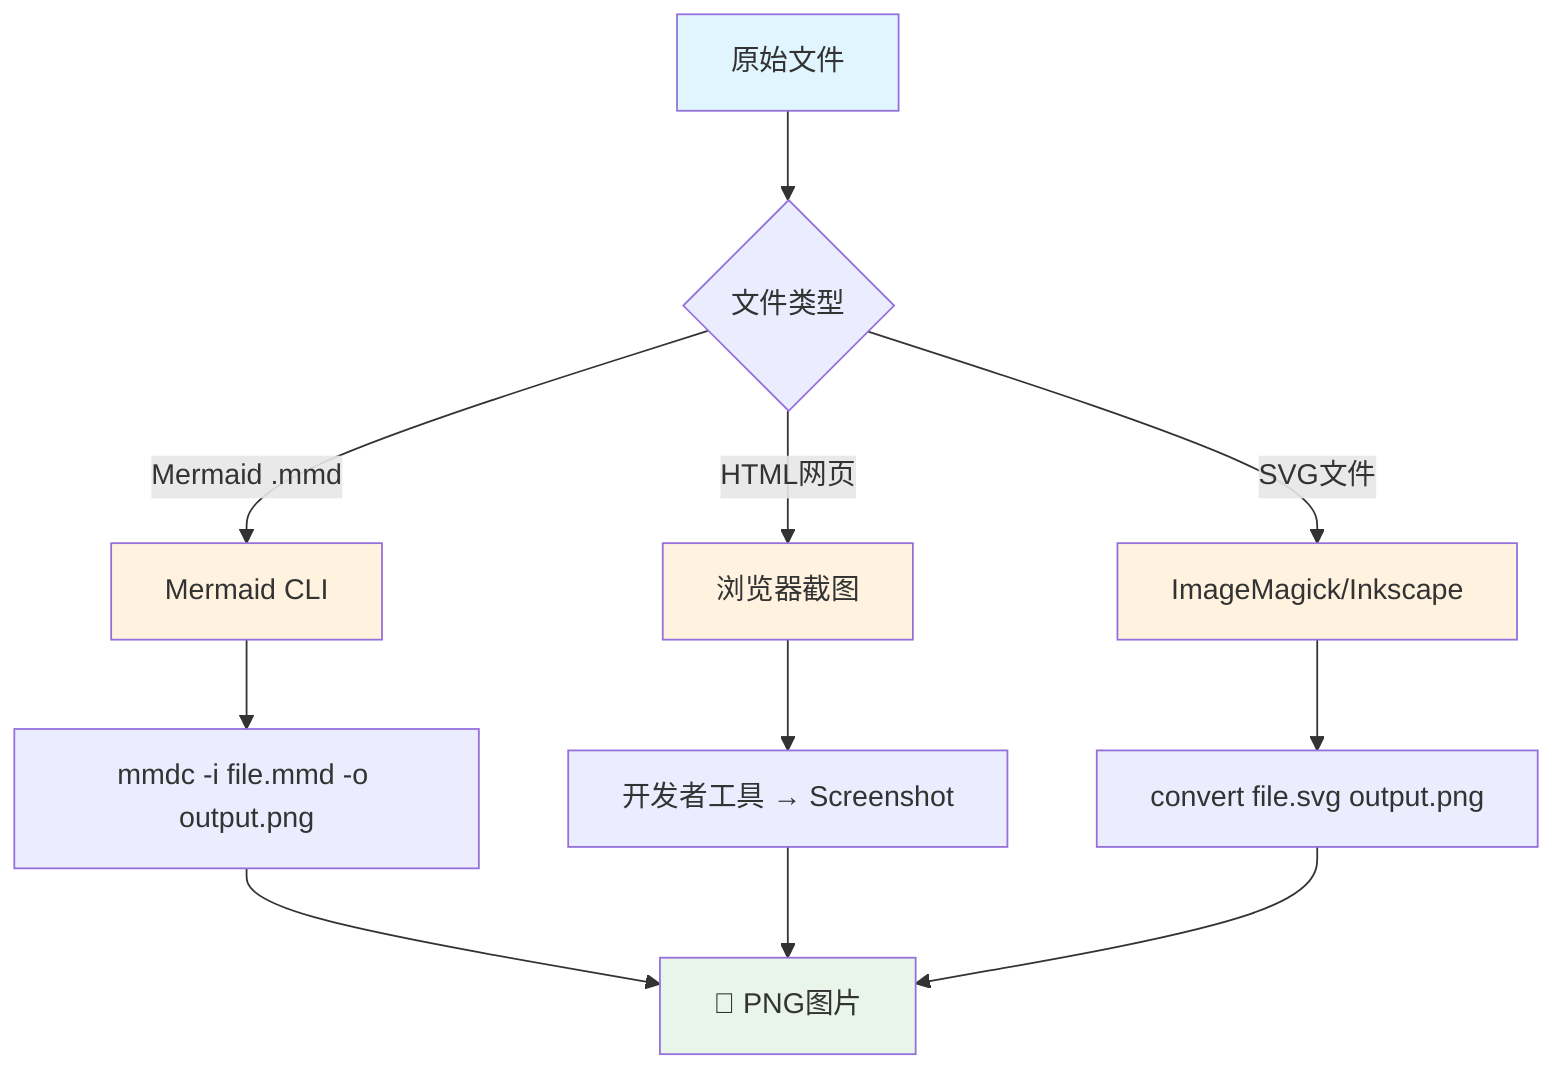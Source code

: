 flowchart TD
    A[原始文件] --> B{文件类型}
    
    B -->|Mermaid .mmd| C[Mermaid CLI]
    B -->|HTML网页| D[浏览器截图]
    B -->|SVG文件| E[ImageMagick/Inkscape]
    
    C --> F1[mmdc -i file.mmd -o output.png]
    D --> F2[开发者工具 → Screenshot]
    E --> F3[convert file.svg output.png]
    
    F1 --> G[📸 PNG图片]
    F2 --> G
    F3 --> G
    
    style A fill:#e1f5fe
    style G fill:#e8f5e8
    style C fill:#fff3e0
    style D fill:#fff3e0
    style E fill:#fff3e0